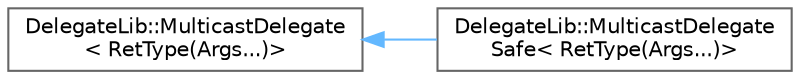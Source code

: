 digraph "Graphical Class Hierarchy"
{
 // LATEX_PDF_SIZE
  bgcolor="transparent";
  edge [fontname=Helvetica,fontsize=10,labelfontname=Helvetica,labelfontsize=10];
  node [fontname=Helvetica,fontsize=10,shape=box,height=0.2,width=0.4];
  rankdir="LR";
  Node0 [id="Node000000",label="DelegateLib::MulticastDelegate\l\< RetType(Args...)\>",height=0.2,width=0.4,color="grey40", fillcolor="white", style="filled",URL="$class_delegate_lib_1_1_multicast_delegate_3_01_ret_type_07_args_8_8_8_08_4.html",tooltip="Not thread-safe multicast delegate container class. The class has a list of Delegate<> instances...."];
  Node0 -> Node1 [id="edge23_Node000000_Node000001",dir="back",color="steelblue1",style="solid",tooltip=" "];
  Node1 [id="Node000001",label="DelegateLib::MulticastDelegate\lSafe\< RetType(Args...)\>",height=0.2,width=0.4,color="grey40", fillcolor="white", style="filled",URL="$class_delegate_lib_1_1_multicast_delegate_safe_3_01_ret_type_07_args_8_8_8_08_4.html",tooltip="Thread-safe multicast delegate container class."];
}
